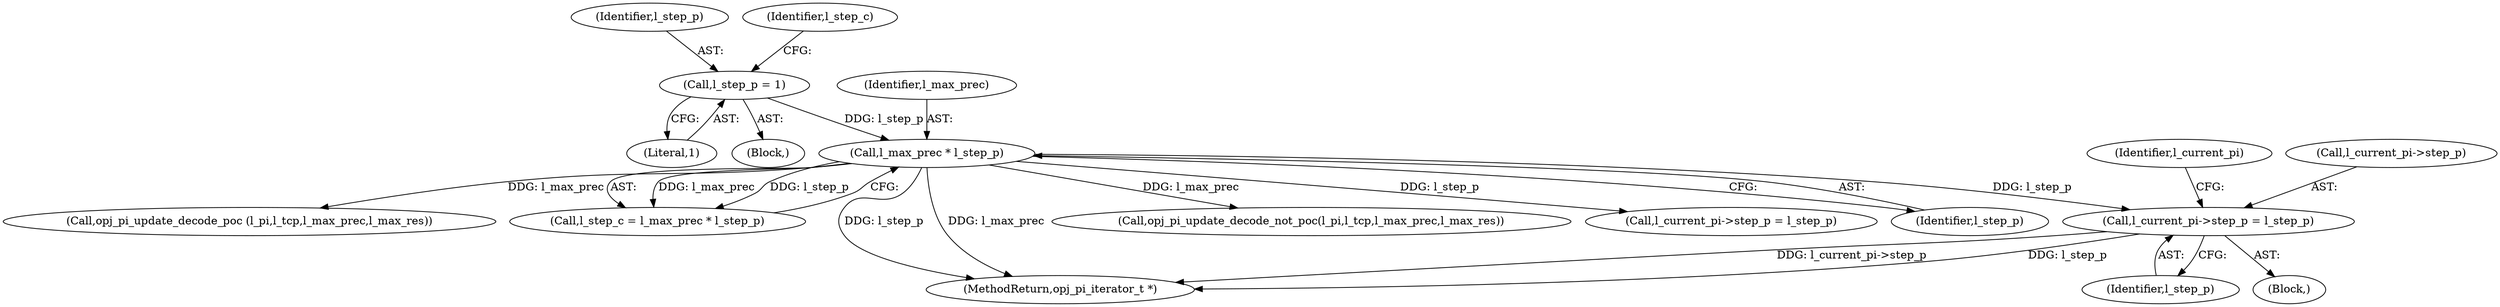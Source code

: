 digraph "0_openjpeg_ef01f18dfc6780b776d0674ed3e7415c6ef54d24@pointer" {
"1000568" [label="(Call,l_current_pi->step_p = l_step_p)"];
"1000316" [label="(Call,l_max_prec * l_step_p)"];
"1000311" [label="(Call,l_step_p = 1)"];
"1000318" [label="(Identifier,l_step_p)"];
"1000699" [label="(Call,opj_pi_update_decode_poc (l_pi,l_tcp,l_max_prec,l_max_res))"];
"1000568" [label="(Call,l_current_pi->step_p = l_step_p)"];
"1000532" [label="(Block,)"];
"1000316" [label="(Call,l_max_prec * l_step_p)"];
"1000314" [label="(Call,l_step_c = l_max_prec * l_step_p)"];
"1000311" [label="(Call,l_step_p = 1)"];
"1000572" [label="(Identifier,l_step_p)"];
"1000575" [label="(Identifier,l_current_pi)"];
"1000713" [label="(MethodReturn,opj_pi_iterator_t *)"];
"1000312" [label="(Identifier,l_step_p)"];
"1000706" [label="(Call,opj_pi_update_decode_not_poc(l_pi,l_tcp,l_max_prec,l_max_res))"];
"1000317" [label="(Identifier,l_max_prec)"];
"1000313" [label="(Literal,1)"];
"1000569" [label="(Call,l_current_pi->step_p)"];
"1000416" [label="(Call,l_current_pi->step_p = l_step_p)"];
"1000315" [label="(Identifier,l_step_c)"];
"1000127" [label="(Block,)"];
"1000568" -> "1000532"  [label="AST: "];
"1000568" -> "1000572"  [label="CFG: "];
"1000569" -> "1000568"  [label="AST: "];
"1000572" -> "1000568"  [label="AST: "];
"1000575" -> "1000568"  [label="CFG: "];
"1000568" -> "1000713"  [label="DDG: l_current_pi->step_p"];
"1000568" -> "1000713"  [label="DDG: l_step_p"];
"1000316" -> "1000568"  [label="DDG: l_step_p"];
"1000316" -> "1000314"  [label="AST: "];
"1000316" -> "1000318"  [label="CFG: "];
"1000317" -> "1000316"  [label="AST: "];
"1000318" -> "1000316"  [label="AST: "];
"1000314" -> "1000316"  [label="CFG: "];
"1000316" -> "1000713"  [label="DDG: l_step_p"];
"1000316" -> "1000713"  [label="DDG: l_max_prec"];
"1000316" -> "1000314"  [label="DDG: l_max_prec"];
"1000316" -> "1000314"  [label="DDG: l_step_p"];
"1000311" -> "1000316"  [label="DDG: l_step_p"];
"1000316" -> "1000416"  [label="DDG: l_step_p"];
"1000316" -> "1000699"  [label="DDG: l_max_prec"];
"1000316" -> "1000706"  [label="DDG: l_max_prec"];
"1000311" -> "1000127"  [label="AST: "];
"1000311" -> "1000313"  [label="CFG: "];
"1000312" -> "1000311"  [label="AST: "];
"1000313" -> "1000311"  [label="AST: "];
"1000315" -> "1000311"  [label="CFG: "];
}
